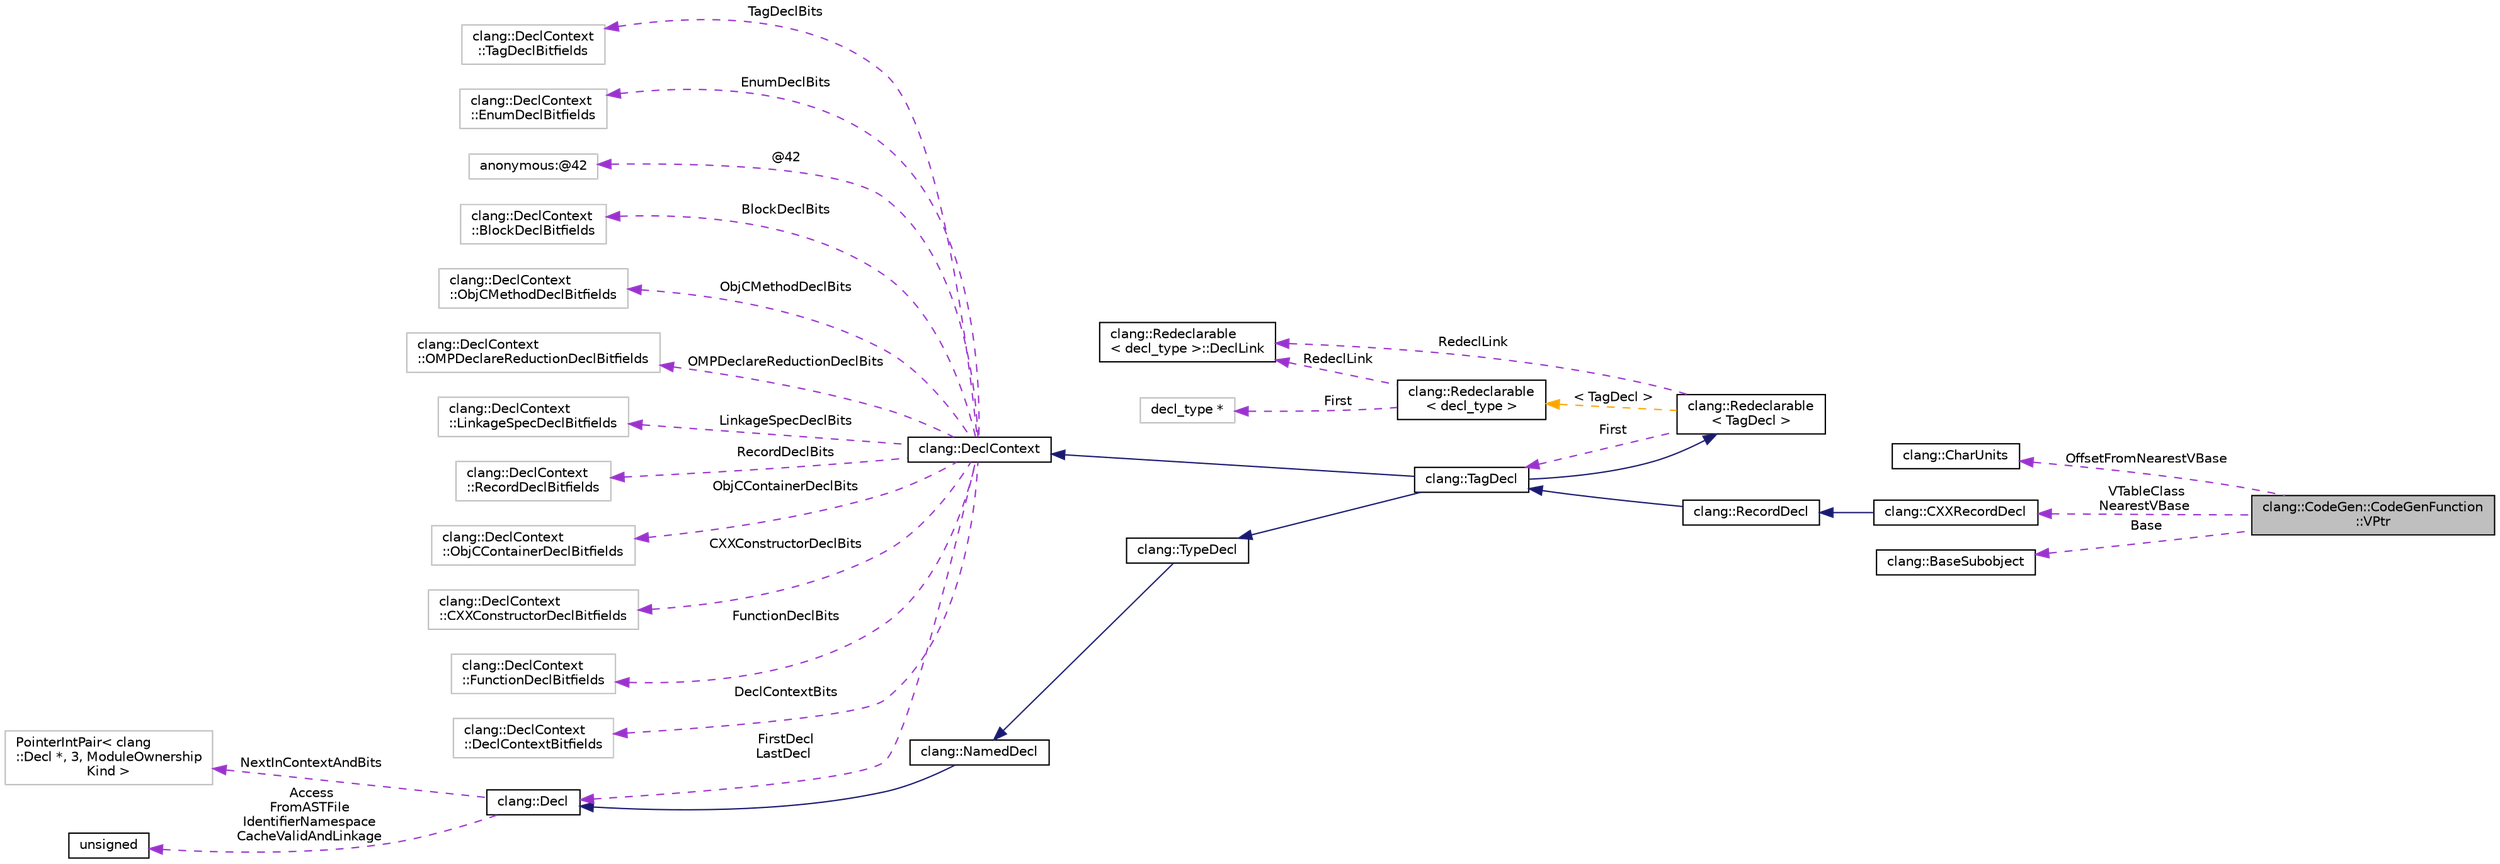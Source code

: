 digraph "clang::CodeGen::CodeGenFunction::VPtr"
{
 // LATEX_PDF_SIZE
  bgcolor="transparent";
  edge [fontname="Helvetica",fontsize="10",labelfontname="Helvetica",labelfontsize="10"];
  node [fontname="Helvetica",fontsize="10",shape=record];
  rankdir="LR";
  Node1 [label="clang::CodeGen::CodeGenFunction\l::VPtr",height=0.2,width=0.4,color="black", fillcolor="grey75", style="filled", fontcolor="black",tooltip="Struct with all information about dynamic [sub]class needed to set vptr."];
  Node2 -> Node1 [dir="back",color="darkorchid3",fontsize="10",style="dashed",label=" OffsetFromNearestVBase" ,fontname="Helvetica"];
  Node2 [label="clang::CharUnits",height=0.2,width=0.4,color="black",URL="$classclang_1_1CharUnits.html",tooltip="CharUnits - This is an opaque type for sizes expressed in character units."];
  Node3 -> Node1 [dir="back",color="darkorchid3",fontsize="10",style="dashed",label=" VTableClass\nNearestVBase" ,fontname="Helvetica"];
  Node3 [label="clang::CXXRecordDecl",height=0.2,width=0.4,color="black",URL="$classclang_1_1CXXRecordDecl.html",tooltip="Represents a C++ struct/union/class."];
  Node4 -> Node3 [dir="back",color="midnightblue",fontsize="10",style="solid",fontname="Helvetica"];
  Node4 [label="clang::RecordDecl",height=0.2,width=0.4,color="black",URL="$classclang_1_1RecordDecl.html",tooltip="Represents a struct/union/class."];
  Node5 -> Node4 [dir="back",color="midnightblue",fontsize="10",style="solid",fontname="Helvetica"];
  Node5 [label="clang::TagDecl",height=0.2,width=0.4,color="black",URL="$classclang_1_1TagDecl.html",tooltip="Represents the declaration of a struct/union/class/enum."];
  Node6 -> Node5 [dir="back",color="midnightblue",fontsize="10",style="solid",fontname="Helvetica"];
  Node6 [label="clang::TypeDecl",height=0.2,width=0.4,color="black",URL="$classclang_1_1TypeDecl.html",tooltip="Represents a declaration of a type."];
  Node7 -> Node6 [dir="back",color="midnightblue",fontsize="10",style="solid",fontname="Helvetica"];
  Node7 [label="clang::NamedDecl",height=0.2,width=0.4,color="black",URL="$classclang_1_1NamedDecl.html",tooltip="This represents a decl that may have a name."];
  Node8 -> Node7 [dir="back",color="midnightblue",fontsize="10",style="solid",fontname="Helvetica"];
  Node8 [label="clang::Decl",height=0.2,width=0.4,color="black",URL="$classclang_1_1Decl.html",tooltip="Decl - This represents one declaration (or definition), e.g."];
  Node9 -> Node8 [dir="back",color="darkorchid3",fontsize="10",style="dashed",label=" NextInContextAndBits" ,fontname="Helvetica"];
  Node9 [label="PointerIntPair\< clang\l::Decl *, 3, ModuleOwnership\lKind \>",height=0.2,width=0.4,color="grey75",tooltip=" "];
  Node10 -> Node8 [dir="back",color="darkorchid3",fontsize="10",style="dashed",label=" Access\nFromASTFile\nIdentifierNamespace\nCacheValidAndLinkage" ,fontname="Helvetica"];
  Node10 [label="unsigned",height=0.2,width=0.4,color="black",URL="$classunsigned.html",tooltip=" "];
  Node11 -> Node5 [dir="back",color="midnightblue",fontsize="10",style="solid",fontname="Helvetica"];
  Node11 [label="clang::DeclContext",height=0.2,width=0.4,color="black",URL="$classclang_1_1DeclContext.html",tooltip="DeclContext - This is used only as base class of specific decl types that can act as declaration cont..."];
  Node12 -> Node11 [dir="back",color="darkorchid3",fontsize="10",style="dashed",label=" TagDeclBits" ,fontname="Helvetica"];
  Node12 [label="clang::DeclContext\l::TagDeclBitfields",height=0.2,width=0.4,color="grey75",tooltip="Stores the bits used by TagDecl."];
  Node13 -> Node11 [dir="back",color="darkorchid3",fontsize="10",style="dashed",label=" EnumDeclBits" ,fontname="Helvetica"];
  Node13 [label="clang::DeclContext\l::EnumDeclBitfields",height=0.2,width=0.4,color="grey75",tooltip="Stores the bits used by EnumDecl."];
  Node14 -> Node11 [dir="back",color="darkorchid3",fontsize="10",style="dashed",label=" @42" ,fontname="Helvetica"];
  Node14 [label="anonymous:@42",height=0.2,width=0.4,color="grey75",tooltip=" "];
  Node15 -> Node11 [dir="back",color="darkorchid3",fontsize="10",style="dashed",label=" BlockDeclBits" ,fontname="Helvetica"];
  Node15 [label="clang::DeclContext\l::BlockDeclBitfields",height=0.2,width=0.4,color="grey75",tooltip="Stores the bits used by BlockDecl."];
  Node16 -> Node11 [dir="back",color="darkorchid3",fontsize="10",style="dashed",label=" ObjCMethodDeclBits" ,fontname="Helvetica"];
  Node16 [label="clang::DeclContext\l::ObjCMethodDeclBitfields",height=0.2,width=0.4,color="grey75",tooltip="Stores the bits used by ObjCMethodDecl."];
  Node17 -> Node11 [dir="back",color="darkorchid3",fontsize="10",style="dashed",label=" OMPDeclareReductionDeclBits" ,fontname="Helvetica"];
  Node17 [label="clang::DeclContext\l::OMPDeclareReductionDeclBitfields",height=0.2,width=0.4,color="grey75",tooltip="Stores the bits used by OMPDeclareReductionDecl."];
  Node18 -> Node11 [dir="back",color="darkorchid3",fontsize="10",style="dashed",label=" LinkageSpecDeclBits" ,fontname="Helvetica"];
  Node18 [label="clang::DeclContext\l::LinkageSpecDeclBitfields",height=0.2,width=0.4,color="grey75",tooltip="Stores the bits used by LinkageSpecDecl."];
  Node19 -> Node11 [dir="back",color="darkorchid3",fontsize="10",style="dashed",label=" RecordDeclBits" ,fontname="Helvetica"];
  Node19 [label="clang::DeclContext\l::RecordDeclBitfields",height=0.2,width=0.4,color="grey75",tooltip="Stores the bits used by RecordDecl."];
  Node20 -> Node11 [dir="back",color="darkorchid3",fontsize="10",style="dashed",label=" ObjCContainerDeclBits" ,fontname="Helvetica"];
  Node20 [label="clang::DeclContext\l::ObjCContainerDeclBitfields",height=0.2,width=0.4,color="grey75",tooltip="Stores the bits used by ObjCContainerDecl."];
  Node21 -> Node11 [dir="back",color="darkorchid3",fontsize="10",style="dashed",label=" CXXConstructorDeclBits" ,fontname="Helvetica"];
  Node21 [label="clang::DeclContext\l::CXXConstructorDeclBitfields",height=0.2,width=0.4,color="grey75",tooltip="Stores the bits used by CXXConstructorDecl."];
  Node22 -> Node11 [dir="back",color="darkorchid3",fontsize="10",style="dashed",label=" FunctionDeclBits" ,fontname="Helvetica"];
  Node22 [label="clang::DeclContext\l::FunctionDeclBitfields",height=0.2,width=0.4,color="grey75",tooltip="Stores the bits used by FunctionDecl."];
  Node23 -> Node11 [dir="back",color="darkorchid3",fontsize="10",style="dashed",label=" DeclContextBits" ,fontname="Helvetica"];
  Node23 [label="clang::DeclContext\l::DeclContextBitfields",height=0.2,width=0.4,color="grey75",tooltip="Stores the bits used by DeclContext."];
  Node8 -> Node11 [dir="back",color="darkorchid3",fontsize="10",style="dashed",label=" FirstDecl\nLastDecl" ,fontname="Helvetica"];
  Node24 -> Node5 [dir="back",color="midnightblue",fontsize="10",style="solid",fontname="Helvetica"];
  Node24 [label="clang::Redeclarable\l\< TagDecl \>",height=0.2,width=0.4,color="black",URL="$classclang_1_1Redeclarable.html",tooltip=" "];
  Node5 -> Node24 [dir="back",color="darkorchid3",fontsize="10",style="dashed",label=" First" ,fontname="Helvetica"];
  Node25 -> Node24 [dir="back",color="darkorchid3",fontsize="10",style="dashed",label=" RedeclLink" ,fontname="Helvetica"];
  Node25 [label="clang::Redeclarable\l\< decl_type \>::DeclLink",height=0.2,width=0.4,color="black",URL="$classclang_1_1Redeclarable_1_1DeclLink.html",tooltip=" "];
  Node26 -> Node24 [dir="back",color="orange",fontsize="10",style="dashed",label=" \< TagDecl \>" ,fontname="Helvetica"];
  Node26 [label="clang::Redeclarable\l\< decl_type \>",height=0.2,width=0.4,color="black",URL="$classclang_1_1Redeclarable.html",tooltip="Provides common interface for the Decls that can be redeclared."];
  Node25 -> Node26 [dir="back",color="darkorchid3",fontsize="10",style="dashed",label=" RedeclLink" ,fontname="Helvetica"];
  Node27 -> Node26 [dir="back",color="darkorchid3",fontsize="10",style="dashed",label=" First" ,fontname="Helvetica"];
  Node27 [label="decl_type *",height=0.2,width=0.4,color="grey75",tooltip=" "];
  Node28 -> Node1 [dir="back",color="darkorchid3",fontsize="10",style="dashed",label=" Base" ,fontname="Helvetica"];
  Node28 [label="clang::BaseSubobject",height=0.2,width=0.4,color="black",URL="$classclang_1_1BaseSubobject.html",tooltip=" "];
}
